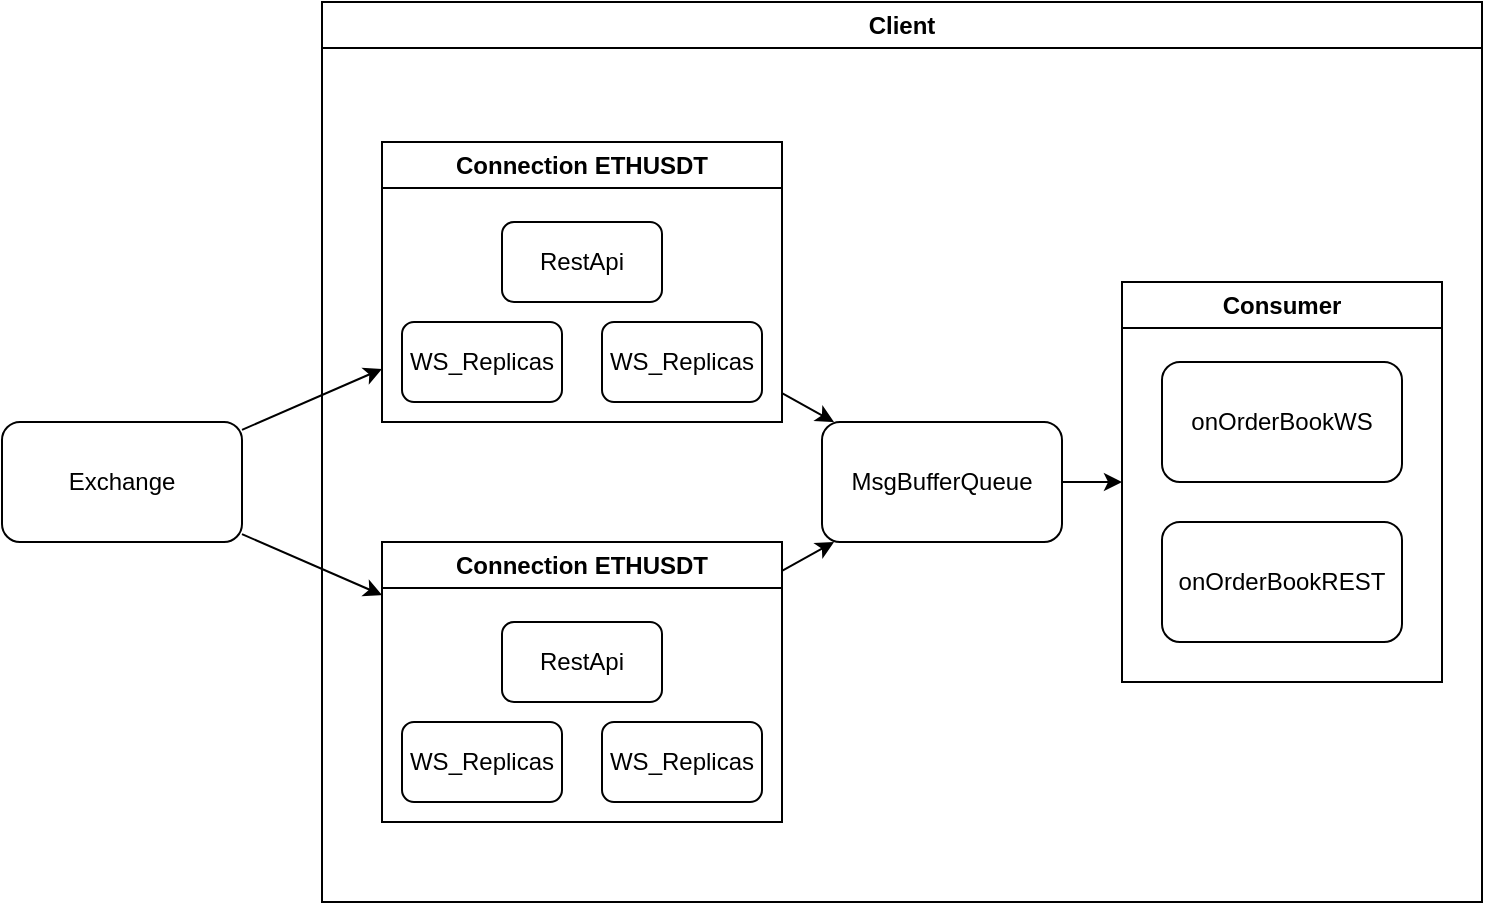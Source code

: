 <mxfile>
    <diagram id="3Eb1a_4QV1NXNouaN8_e" name="framework">
        <mxGraphModel dx="610" dy="491" grid="1" gridSize="10" guides="1" tooltips="1" connect="1" arrows="1" fold="1" page="1" pageScale="1" pageWidth="827" pageHeight="1169" math="0" shadow="0">
            <root>
                <mxCell id="0"/>
                <mxCell id="1" parent="0"/>
                <mxCell id="73" style="edgeStyle=none;html=1;" edge="1" parent="1" source="2" target="62">
                    <mxGeometry relative="1" as="geometry"/>
                </mxCell>
                <mxCell id="83" style="edgeStyle=none;html=1;" edge="1" parent="1" source="2" target="79">
                    <mxGeometry relative="1" as="geometry"/>
                </mxCell>
                <mxCell id="2" value="Exchange" style="rounded=1;whiteSpace=wrap;html=1;" parent="1" vertex="1">
                    <mxGeometry x="10" y="400" width="120" height="60" as="geometry"/>
                </mxCell>
                <mxCell id="54" value="Client" style="swimlane;whiteSpace=wrap;html=1;" vertex="1" parent="1">
                    <mxGeometry x="170" y="190" width="580" height="450" as="geometry"/>
                </mxCell>
                <mxCell id="78" style="edgeStyle=none;html=1;" edge="1" parent="54" source="58" target="61">
                    <mxGeometry relative="1" as="geometry"/>
                </mxCell>
                <mxCell id="58" value="MsgBufferQueue" style="rounded=1;whiteSpace=wrap;html=1;" vertex="1" parent="54">
                    <mxGeometry x="250" y="210" width="120" height="60" as="geometry"/>
                </mxCell>
                <mxCell id="61" value="Consumer" style="swimlane;whiteSpace=wrap;html=1;startSize=23;" vertex="1" parent="54">
                    <mxGeometry x="400" y="140" width="160" height="200" as="geometry"/>
                </mxCell>
                <mxCell id="76" value="onOrderBookWS" style="rounded=1;whiteSpace=wrap;html=1;" vertex="1" parent="61">
                    <mxGeometry x="20" y="40" width="120" height="60" as="geometry"/>
                </mxCell>
                <mxCell id="77" value="onOrderBookREST" style="rounded=1;whiteSpace=wrap;html=1;" vertex="1" parent="61">
                    <mxGeometry x="20" y="120" width="120" height="60" as="geometry"/>
                </mxCell>
                <mxCell id="74" style="edgeStyle=none;html=1;" edge="1" parent="54" source="62" target="58">
                    <mxGeometry relative="1" as="geometry"/>
                </mxCell>
                <mxCell id="62" value="Connection ETHUSDT" style="swimlane;whiteSpace=wrap;html=1;startSize=23;" vertex="1" parent="54">
                    <mxGeometry x="30" y="270" width="200" height="140" as="geometry"/>
                </mxCell>
                <mxCell id="63" value="RestApi" style="rounded=1;whiteSpace=wrap;html=1;" vertex="1" parent="62">
                    <mxGeometry x="60" y="40" width="80" height="40" as="geometry"/>
                </mxCell>
                <mxCell id="64" value="WS_Replicas" style="rounded=1;whiteSpace=wrap;html=1;" vertex="1" parent="62">
                    <mxGeometry x="110" y="90" width="80" height="40" as="geometry"/>
                </mxCell>
                <mxCell id="65" value="WS_Replicas" style="rounded=1;whiteSpace=wrap;html=1;" vertex="1" parent="62">
                    <mxGeometry x="10" y="90" width="80" height="40" as="geometry"/>
                </mxCell>
                <mxCell id="84" style="edgeStyle=none;html=1;" edge="1" parent="54" source="79" target="58">
                    <mxGeometry relative="1" as="geometry"/>
                </mxCell>
                <mxCell id="79" value="Connection ETHUSDT" style="swimlane;whiteSpace=wrap;html=1;startSize=23;" vertex="1" parent="54">
                    <mxGeometry x="30" y="70" width="200" height="140" as="geometry"/>
                </mxCell>
                <mxCell id="80" value="RestApi" style="rounded=1;whiteSpace=wrap;html=1;" vertex="1" parent="79">
                    <mxGeometry x="60" y="40" width="80" height="40" as="geometry"/>
                </mxCell>
                <mxCell id="81" value="WS_Replicas" style="rounded=1;whiteSpace=wrap;html=1;" vertex="1" parent="79">
                    <mxGeometry x="110" y="90" width="80" height="40" as="geometry"/>
                </mxCell>
                <mxCell id="82" value="WS_Replicas" style="rounded=1;whiteSpace=wrap;html=1;" vertex="1" parent="79">
                    <mxGeometry x="10" y="90" width="80" height="40" as="geometry"/>
                </mxCell>
            </root>
        </mxGraphModel>
    </diagram>
    <diagram id="vVtzRXC8DZ9UPv2GbhFS" name="1b-1">
        <mxGraphModel dx="814" dy="614" grid="1" gridSize="10" guides="1" tooltips="1" connect="1" arrows="1" fold="1" page="1" pageScale="1" pageWidth="850" pageHeight="1100" math="0" shadow="0">
            <root>
                <mxCell id="0"/>
                <mxCell id="1" parent="0"/>
                <mxCell id="QAaOoUpQTfHSObmVU3ue-19" value="" style="endArrow=none;dashed=1;html=1;startArrow=none;" edge="1" parent="1" source="QAaOoUpQTfHSObmVU3ue-37">
                    <mxGeometry width="50" height="50" relative="1" as="geometry">
                        <mxPoint x="240" y="960" as="sourcePoint"/>
                        <mxPoint x="240" y="40" as="targetPoint"/>
                    </mxGeometry>
                </mxCell>
                <mxCell id="QAaOoUpQTfHSObmVU3ue-20" value="" style="endArrow=none;dashed=1;html=1;startArrow=none;" edge="1" parent="1" source="QAaOoUpQTfHSObmVU3ue-25">
                    <mxGeometry width="50" height="50" relative="1" as="geometry">
                        <mxPoint x="440" y="760" as="sourcePoint"/>
                        <mxPoint x="440" y="40.0" as="targetPoint"/>
                    </mxGeometry>
                </mxCell>
                <mxCell id="QAaOoUpQTfHSObmVU3ue-22" value="" style="endArrow=none;dashed=1;html=1;startArrow=none;" edge="1" parent="1" source="QAaOoUpQTfHSObmVU3ue-29">
                    <mxGeometry width="50" height="50" relative="1" as="geometry">
                        <mxPoint x="240" y="760" as="sourcePoint"/>
                        <mxPoint x="240" y="960" as="targetPoint"/>
                    </mxGeometry>
                </mxCell>
                <mxCell id="QAaOoUpQTfHSObmVU3ue-24" value="" style="endArrow=none;dashed=1;html=1;" edge="1" parent="1" target="QAaOoUpQTfHSObmVU3ue-23">
                    <mxGeometry width="50" height="50" relative="1" as="geometry">
                        <mxPoint x="440" y="760" as="sourcePoint"/>
                        <mxPoint x="440" y="40.0" as="targetPoint"/>
                    </mxGeometry>
                </mxCell>
                <mxCell id="QAaOoUpQTfHSObmVU3ue-38" style="edgeStyle=orthogonalEdgeStyle;html=1;entryX=0.5;entryY=1;entryDx=0;entryDy=0;" edge="1" parent="1" source="QAaOoUpQTfHSObmVU3ue-23" target="QAaOoUpQTfHSObmVU3ue-29">
                    <mxGeometry relative="1" as="geometry">
                        <Array as="points">
                            <mxPoint x="440" y="940"/>
                            <mxPoint x="240" y="940"/>
                        </Array>
                    </mxGeometry>
                </mxCell>
                <mxCell id="QAaOoUpQTfHSObmVU3ue-23" value="on_msg_REST" style="rounded=1;whiteSpace=wrap;html=1;labelBackgroundColor=none;" vertex="1" parent="1">
                    <mxGeometry x="380" y="960" width="120" height="60" as="geometry"/>
                </mxCell>
                <mxCell id="QAaOoUpQTfHSObmVU3ue-26" value="" style="endArrow=none;dashed=1;html=1;startArrow=none;" edge="1" parent="1" source="QAaOoUpQTfHSObmVU3ue-23" target="QAaOoUpQTfHSObmVU3ue-25">
                    <mxGeometry width="50" height="50" relative="1" as="geometry">
                        <mxPoint x="440" y="720" as="sourcePoint"/>
                        <mxPoint x="440" y="40.0" as="targetPoint"/>
                    </mxGeometry>
                </mxCell>
                <mxCell id="QAaOoUpQTfHSObmVU3ue-41" style="edgeStyle=orthogonalEdgeStyle;html=1;entryX=0.5;entryY=1;entryDx=0;entryDy=0;" edge="1" parent="1" source="QAaOoUpQTfHSObmVU3ue-25" target="QAaOoUpQTfHSObmVU3ue-33">
                    <mxGeometry relative="1" as="geometry">
                        <Array as="points">
                            <mxPoint x="440" y="640"/>
                        </Array>
                    </mxGeometry>
                </mxCell>
                <mxCell id="QAaOoUpQTfHSObmVU3ue-25" value="on_msg_REST" style="rounded=1;whiteSpace=wrap;html=1;labelBackgroundColor=none;" vertex="1" parent="1">
                    <mxGeometry x="380" y="660" width="120" height="60" as="geometry"/>
                </mxCell>
                <mxCell id="QAaOoUpQTfHSObmVU3ue-47" style="edgeStyle=orthogonalEdgeStyle;html=1;" edge="1" parent="1" source="QAaOoUpQTfHSObmVU3ue-27" target="QAaOoUpQTfHSObmVU3ue-35">
                    <mxGeometry relative="1" as="geometry">
                        <Array as="points">
                            <mxPoint x="440" y="340"/>
                            <mxPoint x="240" y="340"/>
                        </Array>
                    </mxGeometry>
                </mxCell>
                <mxCell id="QAaOoUpQTfHSObmVU3ue-27" value="on_msg_REST" style="rounded=1;whiteSpace=wrap;html=1;labelBackgroundColor=none;" vertex="1" parent="1">
                    <mxGeometry x="380" y="360" width="120" height="60" as="geometry"/>
                </mxCell>
                <mxCell id="QAaOoUpQTfHSObmVU3ue-28" value="on_msg_REST" style="rounded=1;whiteSpace=wrap;html=1;labelBackgroundColor=none;" vertex="1" parent="1">
                    <mxGeometry x="380" y="60" width="120" height="60" as="geometry"/>
                </mxCell>
                <mxCell id="QAaOoUpQTfHSObmVU3ue-30" value="" style="endArrow=none;dashed=1;html=1;startArrow=none;" edge="1" parent="1" source="QAaOoUpQTfHSObmVU3ue-31" target="QAaOoUpQTfHSObmVU3ue-29">
                    <mxGeometry width="50" height="50" relative="1" as="geometry">
                        <mxPoint x="240" y="760" as="sourcePoint"/>
                        <mxPoint x="240" y="960" as="targetPoint"/>
                    </mxGeometry>
                </mxCell>
                <mxCell id="QAaOoUpQTfHSObmVU3ue-39" style="edgeStyle=orthogonalEdgeStyle;html=1;" edge="1" parent="1" source="QAaOoUpQTfHSObmVU3ue-29" target="QAaOoUpQTfHSObmVU3ue-31">
                    <mxGeometry relative="1" as="geometry"/>
                </mxCell>
                <mxCell id="QAaOoUpQTfHSObmVU3ue-32" value="" style="endArrow=none;dashed=1;html=1;" edge="1" parent="1" target="QAaOoUpQTfHSObmVU3ue-31">
                    <mxGeometry width="50" height="50" relative="1" as="geometry">
                        <mxPoint x="240" y="760" as="sourcePoint"/>
                        <mxPoint x="240" y="870" as="targetPoint"/>
                    </mxGeometry>
                </mxCell>
                <mxCell id="QAaOoUpQTfHSObmVU3ue-40" style="edgeStyle=orthogonalEdgeStyle;html=1;entryX=0.5;entryY=1;entryDx=0;entryDy=0;" edge="1" parent="1" source="QAaOoUpQTfHSObmVU3ue-31" target="QAaOoUpQTfHSObmVU3ue-25">
                    <mxGeometry relative="1" as="geometry">
                        <Array as="points">
                            <mxPoint x="240" y="750"/>
                            <mxPoint x="440" y="750"/>
                        </Array>
                    </mxGeometry>
                </mxCell>
                <mxCell id="QAaOoUpQTfHSObmVU3ue-48" style="edgeStyle=orthogonalEdgeStyle;html=1;" edge="1" parent="1" source="QAaOoUpQTfHSObmVU3ue-35" target="QAaOoUpQTfHSObmVU3ue-37">
                    <mxGeometry relative="1" as="geometry"/>
                </mxCell>
                <mxCell id="QAaOoUpQTfHSObmVU3ue-49" style="edgeStyle=orthogonalEdgeStyle;html=1;" edge="1" parent="1" source="QAaOoUpQTfHSObmVU3ue-37" target="QAaOoUpQTfHSObmVU3ue-28">
                    <mxGeometry relative="1" as="geometry">
                        <Array as="points">
                            <mxPoint x="240" y="140"/>
                            <mxPoint x="440" y="140"/>
                        </Array>
                    </mxGeometry>
                </mxCell>
                <mxCell id="QAaOoUpQTfHSObmVU3ue-42" value="" style="endArrow=none;dashed=1;html=1;startArrow=none;" edge="1" parent="1" source="QAaOoUpQTfHSObmVU3ue-31" target="QAaOoUpQTfHSObmVU3ue-33">
                    <mxGeometry width="50" height="50" relative="1" as="geometry">
                        <mxPoint x="240" y="960" as="sourcePoint"/>
                        <mxPoint x="240" y="40" as="targetPoint"/>
                    </mxGeometry>
                </mxCell>
                <mxCell id="QAaOoUpQTfHSObmVU3ue-45" style="edgeStyle=orthogonalEdgeStyle;html=1;" edge="1" parent="1" source="QAaOoUpQTfHSObmVU3ue-33" target="QAaOoUpQTfHSObmVU3ue-34">
                    <mxGeometry relative="1" as="geometry"/>
                </mxCell>
                <mxCell id="QAaOoUpQTfHSObmVU3ue-33" value="on_msg_WS" style="rounded=1;whiteSpace=wrap;html=1;labelBackgroundColor=none;" vertex="1" parent="1">
                    <mxGeometry x="180" y="560" width="120" height="60" as="geometry"/>
                </mxCell>
                <mxCell id="QAaOoUpQTfHSObmVU3ue-43" value="" style="endArrow=none;dashed=1;html=1;startArrow=none;" edge="1" parent="1" source="QAaOoUpQTfHSObmVU3ue-33" target="QAaOoUpQTfHSObmVU3ue-34">
                    <mxGeometry width="50" height="50" relative="1" as="geometry">
                        <mxPoint x="240" y="560" as="sourcePoint"/>
                        <mxPoint x="240" y="40" as="targetPoint"/>
                    </mxGeometry>
                </mxCell>
                <mxCell id="QAaOoUpQTfHSObmVU3ue-46" style="edgeStyle=orthogonalEdgeStyle;html=1;" edge="1" parent="1" source="QAaOoUpQTfHSObmVU3ue-34" target="QAaOoUpQTfHSObmVU3ue-27">
                    <mxGeometry relative="1" as="geometry">
                        <Array as="points">
                            <mxPoint x="240" y="450"/>
                            <mxPoint x="440" y="450"/>
                        </Array>
                    </mxGeometry>
                </mxCell>
                <mxCell id="QAaOoUpQTfHSObmVU3ue-34" value="on_msg_WS" style="rounded=1;whiteSpace=wrap;html=1;labelBackgroundColor=none;" vertex="1" parent="1">
                    <mxGeometry x="180" y="480" width="120" height="60" as="geometry"/>
                </mxCell>
                <mxCell id="QAaOoUpQTfHSObmVU3ue-50" value="" style="endArrow=none;dashed=1;html=1;startArrow=none;" edge="1" parent="1" source="QAaOoUpQTfHSObmVU3ue-35" target="QAaOoUpQTfHSObmVU3ue-37">
                    <mxGeometry width="50" height="50" relative="1" as="geometry">
                        <mxPoint x="240" y="470" as="sourcePoint"/>
                        <mxPoint x="240" y="40" as="targetPoint"/>
                    </mxGeometry>
                </mxCell>
                <mxCell id="QAaOoUpQTfHSObmVU3ue-37" value="on_msg_WS" style="rounded=1;whiteSpace=wrap;html=1;labelBackgroundColor=none;" vertex="1" parent="1">
                    <mxGeometry x="180" y="160" width="120" height="60" as="geometry"/>
                </mxCell>
                <mxCell id="QAaOoUpQTfHSObmVU3ue-51" value="" style="endArrow=none;dashed=1;html=1;startArrow=none;" edge="1" parent="1" source="QAaOoUpQTfHSObmVU3ue-34" target="QAaOoUpQTfHSObmVU3ue-35">
                    <mxGeometry width="50" height="50" relative="1" as="geometry">
                        <mxPoint x="240" y="470" as="sourcePoint"/>
                        <mxPoint x="240" y="230" as="targetPoint"/>
                    </mxGeometry>
                </mxCell>
                <mxCell id="QAaOoUpQTfHSObmVU3ue-35" value="on_msg_WS" style="rounded=1;whiteSpace=wrap;html=1;labelBackgroundColor=none;" vertex="1" parent="1">
                    <mxGeometry x="180" y="250" width="120" height="60" as="geometry"/>
                </mxCell>
                <mxCell id="QAaOoUpQTfHSObmVU3ue-52" value="" style="endArrow=none;dashed=1;html=1;startArrow=none;" edge="1" parent="1" target="QAaOoUpQTfHSObmVU3ue-29">
                    <mxGeometry width="50" height="50" relative="1" as="geometry">
                        <mxPoint x="240" y="960" as="sourcePoint"/>
                        <mxPoint x="240" y="620" as="targetPoint"/>
                    </mxGeometry>
                </mxCell>
                <mxCell id="QAaOoUpQTfHSObmVU3ue-29" value="on_msg_WS" style="rounded=1;whiteSpace=wrap;html=1;labelBackgroundColor=none;" vertex="1" parent="1">
                    <mxGeometry x="180" y="850" width="120" height="60" as="geometry"/>
                </mxCell>
                <mxCell id="QAaOoUpQTfHSObmVU3ue-53" value="" style="endArrow=none;dashed=1;html=1;startArrow=none;" edge="1" parent="1" source="QAaOoUpQTfHSObmVU3ue-29" target="QAaOoUpQTfHSObmVU3ue-31">
                    <mxGeometry width="50" height="50" relative="1" as="geometry">
                        <mxPoint x="240" y="850" as="sourcePoint"/>
                        <mxPoint x="240" y="620" as="targetPoint"/>
                    </mxGeometry>
                </mxCell>
                <mxCell id="QAaOoUpQTfHSObmVU3ue-31" value="on_msg_WS" style="rounded=1;whiteSpace=wrap;html=1;labelBackgroundColor=none;" vertex="1" parent="1">
                    <mxGeometry x="180" y="770" width="120" height="60" as="geometry"/>
                </mxCell>
                <mxCell id="QAaOoUpQTfHSObmVU3ue-54" value="" style="endArrow=none;dashed=1;html=1;startArrow=none;" edge="1" parent="1" source="QAaOoUpQTfHSObmVU3ue-74">
                    <mxGeometry width="50" height="50" relative="1" as="geometry">
                        <mxPoint x="600" y="40" as="sourcePoint"/>
                        <mxPoint x="600" y="960" as="targetPoint"/>
                    </mxGeometry>
                </mxCell>
                <mxCell id="QAaOoUpQTfHSObmVU3ue-57" value="" style="endArrow=none;dashed=1;html=1;" edge="1" parent="1" target="QAaOoUpQTfHSObmVU3ue-56">
                    <mxGeometry width="50" height="50" relative="1" as="geometry">
                        <mxPoint x="600" y="40" as="sourcePoint"/>
                        <mxPoint x="600" y="960" as="targetPoint"/>
                    </mxGeometry>
                </mxCell>
                <mxCell id="QAaOoUpQTfHSObmVU3ue-56" value="on_msg_REST" style="rounded=1;whiteSpace=wrap;html=1;labelBackgroundColor=none;" vertex="1" parent="1">
                    <mxGeometry x="540" y="60" width="120" height="60" as="geometry"/>
                </mxCell>
                <mxCell id="QAaOoUpQTfHSObmVU3ue-59" value="" style="endArrow=none;dashed=1;html=1;startArrow=none;" edge="1" parent="1" source="QAaOoUpQTfHSObmVU3ue-56" target="QAaOoUpQTfHSObmVU3ue-58">
                    <mxGeometry width="50" height="50" relative="1" as="geometry">
                        <mxPoint x="600" y="120" as="sourcePoint"/>
                        <mxPoint x="600" y="960" as="targetPoint"/>
                    </mxGeometry>
                </mxCell>
                <mxCell id="QAaOoUpQTfHSObmVU3ue-58" value="on_msg_WS" style="rounded=1;whiteSpace=wrap;html=1;labelBackgroundColor=none;" vertex="1" parent="1">
                    <mxGeometry x="540" y="160" width="120" height="60" as="geometry"/>
                </mxCell>
                <mxCell id="QAaOoUpQTfHSObmVU3ue-61" value="" style="endArrow=none;dashed=1;html=1;startArrow=none;" edge="1" parent="1" source="QAaOoUpQTfHSObmVU3ue-58" target="QAaOoUpQTfHSObmVU3ue-60">
                    <mxGeometry width="50" height="50" relative="1" as="geometry">
                        <mxPoint x="600" y="220" as="sourcePoint"/>
                        <mxPoint x="600" y="960" as="targetPoint"/>
                    </mxGeometry>
                </mxCell>
                <mxCell id="QAaOoUpQTfHSObmVU3ue-60" value="on_msg_WS" style="rounded=1;whiteSpace=wrap;html=1;labelBackgroundColor=none;" vertex="1" parent="1">
                    <mxGeometry x="540" y="250" width="120" height="60" as="geometry"/>
                </mxCell>
                <mxCell id="QAaOoUpQTfHSObmVU3ue-63" value="" style="endArrow=none;dashed=1;html=1;startArrow=none;" edge="1" parent="1" source="QAaOoUpQTfHSObmVU3ue-60" target="QAaOoUpQTfHSObmVU3ue-62">
                    <mxGeometry width="50" height="50" relative="1" as="geometry">
                        <mxPoint x="600" y="310" as="sourcePoint"/>
                        <mxPoint x="600" y="960" as="targetPoint"/>
                    </mxGeometry>
                </mxCell>
                <mxCell id="QAaOoUpQTfHSObmVU3ue-62" value="on_msg_REST" style="rounded=1;whiteSpace=wrap;html=1;labelBackgroundColor=none;" vertex="1" parent="1">
                    <mxGeometry x="540" y="360" width="120" height="60" as="geometry"/>
                </mxCell>
                <mxCell id="QAaOoUpQTfHSObmVU3ue-65" value="" style="endArrow=none;dashed=1;html=1;startArrow=none;" edge="1" parent="1" source="QAaOoUpQTfHSObmVU3ue-62" target="QAaOoUpQTfHSObmVU3ue-64">
                    <mxGeometry width="50" height="50" relative="1" as="geometry">
                        <mxPoint x="600" y="420" as="sourcePoint"/>
                        <mxPoint x="600" y="960" as="targetPoint"/>
                    </mxGeometry>
                </mxCell>
                <mxCell id="QAaOoUpQTfHSObmVU3ue-64" value="on_msg_WS" style="rounded=1;whiteSpace=wrap;html=1;labelBackgroundColor=none;" vertex="1" parent="1">
                    <mxGeometry x="540" y="480" width="120" height="60" as="geometry"/>
                </mxCell>
                <mxCell id="QAaOoUpQTfHSObmVU3ue-67" value="" style="endArrow=none;dashed=1;html=1;startArrow=none;" edge="1" parent="1" source="QAaOoUpQTfHSObmVU3ue-64" target="QAaOoUpQTfHSObmVU3ue-66">
                    <mxGeometry width="50" height="50" relative="1" as="geometry">
                        <mxPoint x="600" y="540" as="sourcePoint"/>
                        <mxPoint x="600" y="960" as="targetPoint"/>
                    </mxGeometry>
                </mxCell>
                <mxCell id="QAaOoUpQTfHSObmVU3ue-66" value="on_msg_WS" style="rounded=1;whiteSpace=wrap;html=1;labelBackgroundColor=none;" vertex="1" parent="1">
                    <mxGeometry x="540" y="560" width="120" height="60" as="geometry"/>
                </mxCell>
                <mxCell id="QAaOoUpQTfHSObmVU3ue-69" value="" style="endArrow=none;dashed=1;html=1;startArrow=none;" edge="1" parent="1" source="QAaOoUpQTfHSObmVU3ue-66" target="QAaOoUpQTfHSObmVU3ue-68">
                    <mxGeometry width="50" height="50" relative="1" as="geometry">
                        <mxPoint x="600" y="620" as="sourcePoint"/>
                        <mxPoint x="600" y="960" as="targetPoint"/>
                    </mxGeometry>
                </mxCell>
                <mxCell id="QAaOoUpQTfHSObmVU3ue-68" value="on_msg_REST" style="rounded=1;whiteSpace=wrap;html=1;labelBackgroundColor=none;" vertex="1" parent="1">
                    <mxGeometry x="540" y="660" width="120" height="60" as="geometry"/>
                </mxCell>
                <mxCell id="QAaOoUpQTfHSObmVU3ue-71" value="" style="endArrow=none;dashed=1;html=1;startArrow=none;" edge="1" parent="1" source="QAaOoUpQTfHSObmVU3ue-68" target="QAaOoUpQTfHSObmVU3ue-70">
                    <mxGeometry width="50" height="50" relative="1" as="geometry">
                        <mxPoint x="600" y="720" as="sourcePoint"/>
                        <mxPoint x="600" y="960" as="targetPoint"/>
                    </mxGeometry>
                </mxCell>
                <mxCell id="QAaOoUpQTfHSObmVU3ue-70" value="on_msg_WS" style="rounded=1;whiteSpace=wrap;html=1;labelBackgroundColor=none;" vertex="1" parent="1">
                    <mxGeometry x="540" y="770" width="120" height="60" as="geometry"/>
                </mxCell>
                <mxCell id="QAaOoUpQTfHSObmVU3ue-73" value="" style="endArrow=none;dashed=1;html=1;startArrow=none;" edge="1" parent="1" source="QAaOoUpQTfHSObmVU3ue-70" target="QAaOoUpQTfHSObmVU3ue-72">
                    <mxGeometry width="50" height="50" relative="1" as="geometry">
                        <mxPoint x="600" y="830" as="sourcePoint"/>
                        <mxPoint x="600" y="960" as="targetPoint"/>
                    </mxGeometry>
                </mxCell>
                <mxCell id="QAaOoUpQTfHSObmVU3ue-72" value="on_msg_WS" style="rounded=1;whiteSpace=wrap;html=1;labelBackgroundColor=none;" vertex="1" parent="1">
                    <mxGeometry x="540" y="850" width="120" height="60" as="geometry"/>
                </mxCell>
                <mxCell id="QAaOoUpQTfHSObmVU3ue-75" value="" style="edgeStyle=orthogonalEdgeStyle;html=1;" edge="1" parent="1" source="QAaOoUpQTfHSObmVU3ue-74" target="QAaOoUpQTfHSObmVU3ue-72">
                    <mxGeometry relative="1" as="geometry"/>
                </mxCell>
                <mxCell id="QAaOoUpQTfHSObmVU3ue-76" value="" style="endArrow=none;dashed=1;html=1;startArrow=none;" edge="1" parent="1" source="QAaOoUpQTfHSObmVU3ue-72" target="QAaOoUpQTfHSObmVU3ue-74">
                    <mxGeometry width="50" height="50" relative="1" as="geometry">
                        <mxPoint x="600" y="910" as="sourcePoint"/>
                        <mxPoint x="600" y="960" as="targetPoint"/>
                    </mxGeometry>
                </mxCell>
                <mxCell id="QAaOoUpQTfHSObmVU3ue-74" value="on_msg_REST" style="rounded=1;whiteSpace=wrap;html=1;labelBackgroundColor=none;" vertex="1" parent="1">
                    <mxGeometry x="540" y="960" width="120" height="60" as="geometry"/>
                </mxCell>
            </root>
        </mxGraphModel>
    </diagram>
</mxfile>